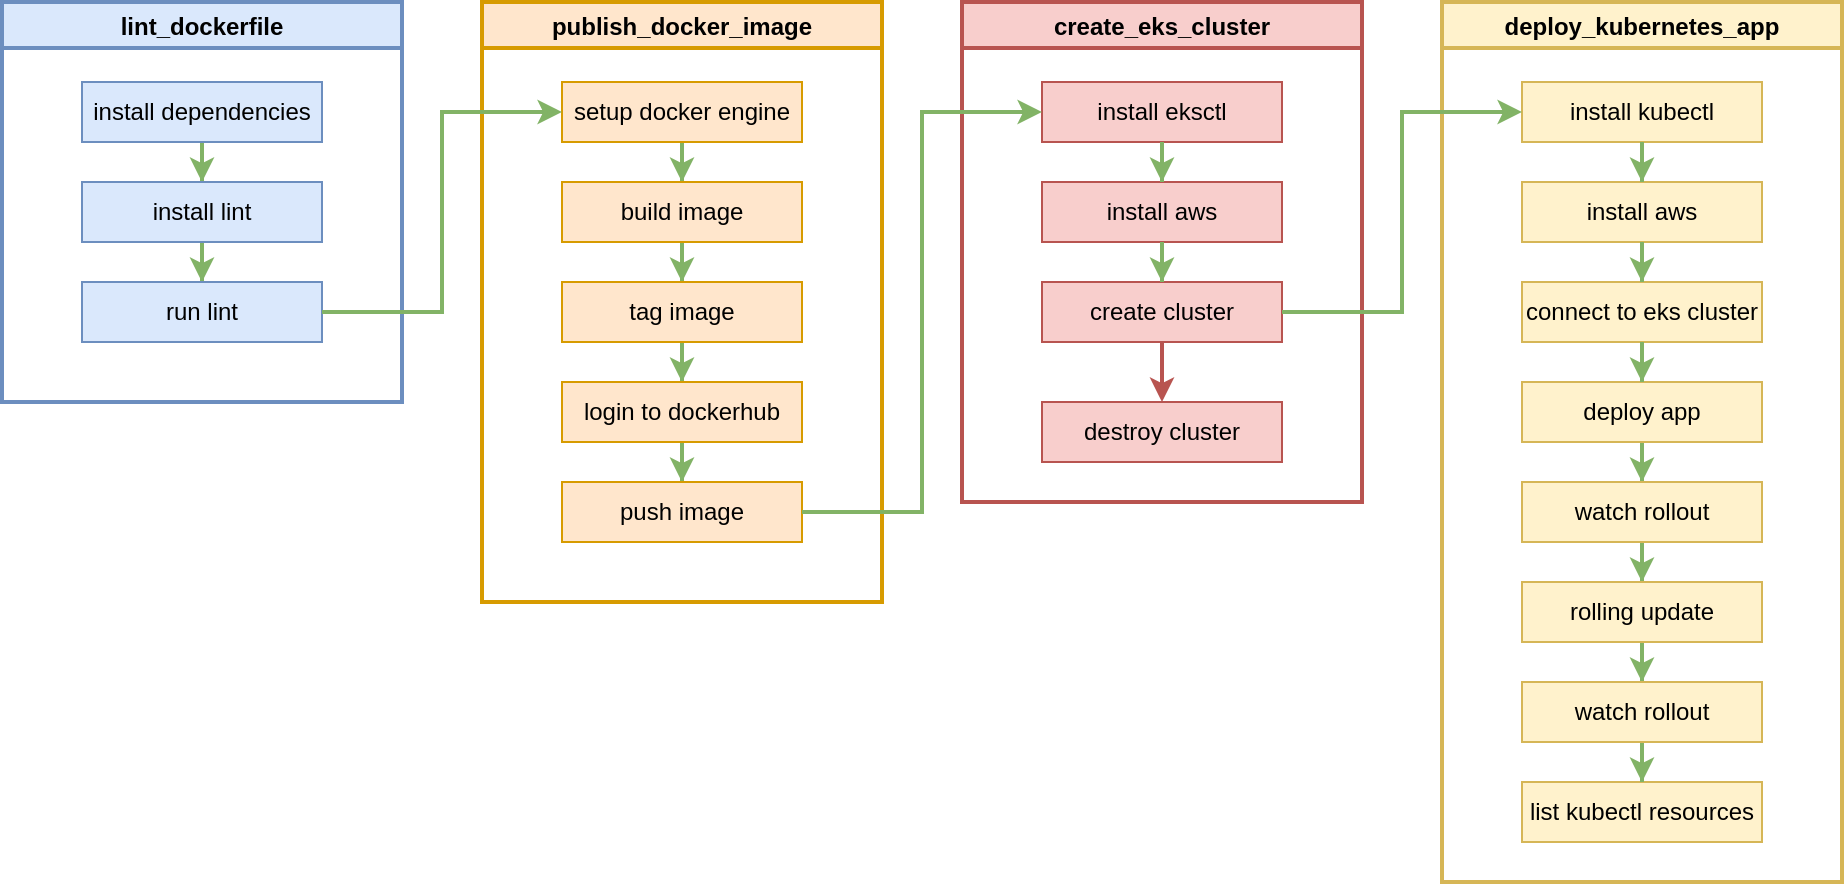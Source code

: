 <mxfile version="15.8.7" type="device"><diagram id="mUqGFqe3JNwjPYt6f7Qh" name="Page-1"><mxGraphModel dx="768" dy="1211" grid="1" gridSize="10" guides="1" tooltips="1" connect="1" arrows="1" fold="1" page="1" pageScale="1" pageWidth="1169" pageHeight="827" math="0" shadow="0"><root><mxCell id="0"/><mxCell id="1" parent="0"/><mxCell id="gX47vyNz8MuMyO5w2Lrd-7" value="lint_dockerfile" style="swimlane;fillColor=#dae8fc;strokeColor=#6c8ebf;labelBackgroundColor=none;rounded=0;shadow=0;sketch=0;glass=0;strokeWidth=2;" vertex="1" parent="1"><mxGeometry x="80" y="40" width="200" height="200" as="geometry"/></mxCell><mxCell id="gX47vyNz8MuMyO5w2Lrd-14" style="edgeStyle=orthogonalEdgeStyle;rounded=0;orthogonalLoop=1;jettySize=auto;html=1;startSize=5;endSize=6;strokeWidth=2;fillColor=#d5e8d4;strokeColor=#82b366;" edge="1" parent="gX47vyNz8MuMyO5w2Lrd-7" source="gX47vyNz8MuMyO5w2Lrd-11" target="gX47vyNz8MuMyO5w2Lrd-13"><mxGeometry relative="1" as="geometry"/></mxCell><mxCell id="gX47vyNz8MuMyO5w2Lrd-11" value="install dependencies" style="rounded=0;whiteSpace=wrap;html=1;fillColor=#dae8fc;strokeColor=#6c8ebf;" vertex="1" parent="gX47vyNz8MuMyO5w2Lrd-7"><mxGeometry x="40" y="40" width="120" height="30" as="geometry"/></mxCell><mxCell id="gX47vyNz8MuMyO5w2Lrd-15" style="edgeStyle=orthogonalEdgeStyle;rounded=0;orthogonalLoop=1;jettySize=auto;html=1;startSize=5;endSize=6;strokeWidth=2;fillColor=#d5e8d4;strokeColor=#82b366;" edge="1" parent="gX47vyNz8MuMyO5w2Lrd-7" source="gX47vyNz8MuMyO5w2Lrd-13" target="gX47vyNz8MuMyO5w2Lrd-12"><mxGeometry relative="1" as="geometry"/></mxCell><mxCell id="gX47vyNz8MuMyO5w2Lrd-13" value="install lint" style="rounded=0;whiteSpace=wrap;html=1;fillColor=#dae8fc;strokeColor=#6c8ebf;" vertex="1" parent="gX47vyNz8MuMyO5w2Lrd-7"><mxGeometry x="40" y="90" width="120" height="30" as="geometry"/></mxCell><mxCell id="gX47vyNz8MuMyO5w2Lrd-12" value="run lint" style="rounded=0;whiteSpace=wrap;html=1;fillColor=#dae8fc;strokeColor=#6c8ebf;" vertex="1" parent="gX47vyNz8MuMyO5w2Lrd-7"><mxGeometry x="40" y="140" width="120" height="30" as="geometry"/></mxCell><mxCell id="gX47vyNz8MuMyO5w2Lrd-8" value="publish_docker_image" style="swimlane;fillColor=#ffe6cc;strokeColor=#d79b00;strokeWidth=2;" vertex="1" parent="1"><mxGeometry x="320" y="40" width="200" height="300" as="geometry"/></mxCell><mxCell id="gX47vyNz8MuMyO5w2Lrd-22" style="edgeStyle=orthogonalEdgeStyle;rounded=0;orthogonalLoop=1;jettySize=auto;html=1;startSize=5;endSize=6;strokeWidth=2;fillColor=#d5e8d4;strokeColor=#82b366;" edge="1" parent="gX47vyNz8MuMyO5w2Lrd-8" source="gX47vyNz8MuMyO5w2Lrd-17" target="gX47vyNz8MuMyO5w2Lrd-18"><mxGeometry relative="1" as="geometry"/></mxCell><mxCell id="gX47vyNz8MuMyO5w2Lrd-17" value="setup docker engine" style="rounded=0;whiteSpace=wrap;html=1;fillColor=#ffe6cc;strokeColor=#d79b00;" vertex="1" parent="gX47vyNz8MuMyO5w2Lrd-8"><mxGeometry x="40" y="40" width="120" height="30" as="geometry"/></mxCell><mxCell id="gX47vyNz8MuMyO5w2Lrd-23" style="edgeStyle=orthogonalEdgeStyle;rounded=0;orthogonalLoop=1;jettySize=auto;html=1;startSize=5;endSize=6;strokeWidth=2;fillColor=#d5e8d4;strokeColor=#82b366;" edge="1" parent="gX47vyNz8MuMyO5w2Lrd-8" source="gX47vyNz8MuMyO5w2Lrd-18" target="gX47vyNz8MuMyO5w2Lrd-19"><mxGeometry relative="1" as="geometry"/></mxCell><mxCell id="gX47vyNz8MuMyO5w2Lrd-18" value="build image" style="rounded=0;whiteSpace=wrap;html=1;fillColor=#ffe6cc;strokeColor=#d79b00;" vertex="1" parent="gX47vyNz8MuMyO5w2Lrd-8"><mxGeometry x="40" y="90" width="120" height="30" as="geometry"/></mxCell><mxCell id="gX47vyNz8MuMyO5w2Lrd-24" style="edgeStyle=orthogonalEdgeStyle;rounded=0;orthogonalLoop=1;jettySize=auto;html=1;startSize=5;endSize=6;strokeWidth=2;fillColor=#d5e8d4;strokeColor=#82b366;" edge="1" parent="gX47vyNz8MuMyO5w2Lrd-8" source="gX47vyNz8MuMyO5w2Lrd-19" target="gX47vyNz8MuMyO5w2Lrd-20"><mxGeometry relative="1" as="geometry"/></mxCell><mxCell id="gX47vyNz8MuMyO5w2Lrd-19" value="tag image" style="rounded=0;whiteSpace=wrap;html=1;fillColor=#ffe6cc;strokeColor=#d79b00;" vertex="1" parent="gX47vyNz8MuMyO5w2Lrd-8"><mxGeometry x="40" y="140" width="120" height="30" as="geometry"/></mxCell><mxCell id="gX47vyNz8MuMyO5w2Lrd-25" style="edgeStyle=orthogonalEdgeStyle;rounded=0;orthogonalLoop=1;jettySize=auto;html=1;startSize=5;endSize=6;strokeWidth=2;fillColor=#d5e8d4;strokeColor=#82b366;" edge="1" parent="gX47vyNz8MuMyO5w2Lrd-8" source="gX47vyNz8MuMyO5w2Lrd-20" target="gX47vyNz8MuMyO5w2Lrd-21"><mxGeometry relative="1" as="geometry"/></mxCell><mxCell id="gX47vyNz8MuMyO5w2Lrd-20" value="login to dockerhub" style="rounded=0;whiteSpace=wrap;html=1;fillColor=#ffe6cc;strokeColor=#d79b00;" vertex="1" parent="gX47vyNz8MuMyO5w2Lrd-8"><mxGeometry x="40" y="190" width="120" height="30" as="geometry"/></mxCell><mxCell id="gX47vyNz8MuMyO5w2Lrd-21" value="push image" style="rounded=0;whiteSpace=wrap;html=1;fillColor=#ffe6cc;strokeColor=#d79b00;" vertex="1" parent="gX47vyNz8MuMyO5w2Lrd-8"><mxGeometry x="40" y="240" width="120" height="30" as="geometry"/></mxCell><mxCell id="gX47vyNz8MuMyO5w2Lrd-9" value="create_eks_cluster" style="swimlane;fillColor=#f8cecc;strokeColor=#b85450;strokeWidth=2;" vertex="1" parent="1"><mxGeometry x="560" y="40" width="200" height="250" as="geometry"/></mxCell><mxCell id="gX47vyNz8MuMyO5w2Lrd-28" value="install eksctl" style="rounded=0;whiteSpace=wrap;html=1;fillColor=#f8cecc;strokeColor=#b85450;" vertex="1" parent="gX47vyNz8MuMyO5w2Lrd-9"><mxGeometry x="40" y="40" width="120" height="30" as="geometry"/></mxCell><mxCell id="gX47vyNz8MuMyO5w2Lrd-30" value="install aws" style="rounded=0;whiteSpace=wrap;html=1;fillColor=#f8cecc;strokeColor=#b85450;" vertex="1" parent="gX47vyNz8MuMyO5w2Lrd-9"><mxGeometry x="40" y="90" width="120" height="30" as="geometry"/></mxCell><mxCell id="gX47vyNz8MuMyO5w2Lrd-27" style="edgeStyle=orthogonalEdgeStyle;rounded=0;orthogonalLoop=1;jettySize=auto;html=1;startSize=5;endSize=6;strokeWidth=2;fillColor=#d5e8d4;strokeColor=#82b366;" edge="1" parent="gX47vyNz8MuMyO5w2Lrd-9" source="gX47vyNz8MuMyO5w2Lrd-28" target="gX47vyNz8MuMyO5w2Lrd-30"><mxGeometry relative="1" as="geometry"/></mxCell><mxCell id="gX47vyNz8MuMyO5w2Lrd-34" style="edgeStyle=orthogonalEdgeStyle;rounded=0;orthogonalLoop=1;jettySize=auto;html=1;startSize=5;endSize=6;strokeWidth=2;fillColor=#f8cecc;strokeColor=#b85450;" edge="1" parent="gX47vyNz8MuMyO5w2Lrd-9" source="gX47vyNz8MuMyO5w2Lrd-31" target="gX47vyNz8MuMyO5w2Lrd-33"><mxGeometry relative="1" as="geometry"/></mxCell><mxCell id="gX47vyNz8MuMyO5w2Lrd-31" value="create cluster" style="rounded=0;whiteSpace=wrap;html=1;fillColor=#f8cecc;strokeColor=#b85450;" vertex="1" parent="gX47vyNz8MuMyO5w2Lrd-9"><mxGeometry x="40" y="140" width="120" height="30" as="geometry"/></mxCell><mxCell id="gX47vyNz8MuMyO5w2Lrd-29" style="edgeStyle=orthogonalEdgeStyle;rounded=0;orthogonalLoop=1;jettySize=auto;html=1;startSize=5;endSize=6;strokeWidth=2;fillColor=#d5e8d4;strokeColor=#82b366;" edge="1" parent="gX47vyNz8MuMyO5w2Lrd-9" source="gX47vyNz8MuMyO5w2Lrd-30" target="gX47vyNz8MuMyO5w2Lrd-31"><mxGeometry relative="1" as="geometry"/></mxCell><mxCell id="gX47vyNz8MuMyO5w2Lrd-33" value="destroy cluster" style="rounded=0;whiteSpace=wrap;html=1;fillColor=#f8cecc;strokeColor=#b85450;" vertex="1" parent="gX47vyNz8MuMyO5w2Lrd-9"><mxGeometry x="40" y="200" width="120" height="30" as="geometry"/></mxCell><mxCell id="gX47vyNz8MuMyO5w2Lrd-10" value="deploy_kubernetes_app" style="swimlane;fillColor=#fff2cc;strokeColor=#d6b656;strokeWidth=2;" vertex="1" parent="1"><mxGeometry x="800" y="40" width="200" height="440" as="geometry"/></mxCell><mxCell id="gX47vyNz8MuMyO5w2Lrd-39" value="install kubectl" style="rounded=0;whiteSpace=wrap;html=1;fillColor=#fff2cc;strokeColor=#d6b656;" vertex="1" parent="gX47vyNz8MuMyO5w2Lrd-10"><mxGeometry x="40" y="40" width="120" height="30" as="geometry"/></mxCell><mxCell id="gX47vyNz8MuMyO5w2Lrd-41" value="install aws" style="rounded=0;whiteSpace=wrap;html=1;fillColor=#fff2cc;strokeColor=#d6b656;" vertex="1" parent="gX47vyNz8MuMyO5w2Lrd-10"><mxGeometry x="40" y="90" width="120" height="30" as="geometry"/></mxCell><mxCell id="gX47vyNz8MuMyO5w2Lrd-38" style="edgeStyle=orthogonalEdgeStyle;rounded=0;orthogonalLoop=1;jettySize=auto;html=1;startSize=5;endSize=6;strokeWidth=2;fillColor=#d5e8d4;strokeColor=#82b366;" edge="1" parent="gX47vyNz8MuMyO5w2Lrd-10" source="gX47vyNz8MuMyO5w2Lrd-39" target="gX47vyNz8MuMyO5w2Lrd-41"><mxGeometry relative="1" as="geometry"/></mxCell><mxCell id="gX47vyNz8MuMyO5w2Lrd-43" value="connect to eks cluster" style="rounded=0;whiteSpace=wrap;html=1;fillColor=#fff2cc;strokeColor=#d6b656;" vertex="1" parent="gX47vyNz8MuMyO5w2Lrd-10"><mxGeometry x="40" y="140" width="120" height="30" as="geometry"/></mxCell><mxCell id="gX47vyNz8MuMyO5w2Lrd-40" style="edgeStyle=orthogonalEdgeStyle;rounded=0;orthogonalLoop=1;jettySize=auto;html=1;startSize=5;endSize=6;strokeWidth=2;fillColor=#d5e8d4;strokeColor=#82b366;" edge="1" parent="gX47vyNz8MuMyO5w2Lrd-10" source="gX47vyNz8MuMyO5w2Lrd-41" target="gX47vyNz8MuMyO5w2Lrd-43"><mxGeometry relative="1" as="geometry"/></mxCell><mxCell id="gX47vyNz8MuMyO5w2Lrd-50" style="edgeStyle=orthogonalEdgeStyle;rounded=0;orthogonalLoop=1;jettySize=auto;html=1;exitX=0.5;exitY=1;exitDx=0;exitDy=0;startSize=5;endSize=6;strokeWidth=2;fillColor=#d5e8d4;strokeColor=#82b366;" edge="1" parent="gX47vyNz8MuMyO5w2Lrd-10" source="gX47vyNz8MuMyO5w2Lrd-45" target="gX47vyNz8MuMyO5w2Lrd-46"><mxGeometry relative="1" as="geometry"/></mxCell><mxCell id="gX47vyNz8MuMyO5w2Lrd-45" value="deploy app" style="rounded=0;whiteSpace=wrap;html=1;fillColor=#fff2cc;strokeColor=#d6b656;" vertex="1" parent="gX47vyNz8MuMyO5w2Lrd-10"><mxGeometry x="40" y="190" width="120" height="30" as="geometry"/></mxCell><mxCell id="gX47vyNz8MuMyO5w2Lrd-42" style="edgeStyle=orthogonalEdgeStyle;rounded=0;orthogonalLoop=1;jettySize=auto;html=1;startSize=5;endSize=6;strokeWidth=2;fillColor=#d5e8d4;strokeColor=#82b366;" edge="1" parent="gX47vyNz8MuMyO5w2Lrd-10" source="gX47vyNz8MuMyO5w2Lrd-43" target="gX47vyNz8MuMyO5w2Lrd-45"><mxGeometry relative="1" as="geometry"/></mxCell><mxCell id="gX47vyNz8MuMyO5w2Lrd-51" style="edgeStyle=orthogonalEdgeStyle;rounded=0;orthogonalLoop=1;jettySize=auto;html=1;exitX=0.5;exitY=1;exitDx=0;exitDy=0;startSize=5;endSize=6;strokeWidth=2;fillColor=#d5e8d4;strokeColor=#82b366;" edge="1" parent="gX47vyNz8MuMyO5w2Lrd-10" source="gX47vyNz8MuMyO5w2Lrd-46" target="gX47vyNz8MuMyO5w2Lrd-48"><mxGeometry relative="1" as="geometry"/></mxCell><mxCell id="gX47vyNz8MuMyO5w2Lrd-46" value="watch rollout" style="rounded=0;whiteSpace=wrap;html=1;fillColor=#fff2cc;strokeColor=#d6b656;" vertex="1" parent="gX47vyNz8MuMyO5w2Lrd-10"><mxGeometry x="40" y="240" width="120" height="30" as="geometry"/></mxCell><mxCell id="gX47vyNz8MuMyO5w2Lrd-54" style="edgeStyle=orthogonalEdgeStyle;rounded=0;orthogonalLoop=1;jettySize=auto;html=1;exitX=0.5;exitY=1;exitDx=0;exitDy=0;startSize=5;endSize=6;strokeWidth=2;fillColor=#d5e8d4;strokeColor=#82b366;" edge="1" parent="gX47vyNz8MuMyO5w2Lrd-10" source="gX47vyNz8MuMyO5w2Lrd-48" target="gX47vyNz8MuMyO5w2Lrd-53"><mxGeometry relative="1" as="geometry"/></mxCell><mxCell id="gX47vyNz8MuMyO5w2Lrd-48" value="rolling update" style="rounded=0;whiteSpace=wrap;html=1;fillColor=#fff2cc;strokeColor=#d6b656;" vertex="1" parent="gX47vyNz8MuMyO5w2Lrd-10"><mxGeometry x="40" y="290" width="120" height="30" as="geometry"/></mxCell><mxCell id="gX47vyNz8MuMyO5w2Lrd-52" value="list kubectl resources" style="rounded=0;whiteSpace=wrap;html=1;fillColor=#fff2cc;strokeColor=#d6b656;" vertex="1" parent="gX47vyNz8MuMyO5w2Lrd-10"><mxGeometry x="40" y="390" width="120" height="30" as="geometry"/></mxCell><mxCell id="gX47vyNz8MuMyO5w2Lrd-55" style="edgeStyle=orthogonalEdgeStyle;rounded=0;orthogonalLoop=1;jettySize=auto;html=1;exitX=0.5;exitY=1;exitDx=0;exitDy=0;startSize=5;endSize=6;strokeWidth=2;fillColor=#d5e8d4;strokeColor=#82b366;" edge="1" parent="gX47vyNz8MuMyO5w2Lrd-10" source="gX47vyNz8MuMyO5w2Lrd-53" target="gX47vyNz8MuMyO5w2Lrd-52"><mxGeometry relative="1" as="geometry"/></mxCell><mxCell id="gX47vyNz8MuMyO5w2Lrd-53" value="watch rollout" style="rounded=0;whiteSpace=wrap;html=1;fillColor=#fff2cc;strokeColor=#d6b656;" vertex="1" parent="gX47vyNz8MuMyO5w2Lrd-10"><mxGeometry x="40" y="340" width="120" height="30" as="geometry"/></mxCell><mxCell id="gX47vyNz8MuMyO5w2Lrd-26" style="edgeStyle=orthogonalEdgeStyle;rounded=0;orthogonalLoop=1;jettySize=auto;html=1;entryX=0;entryY=0.5;entryDx=0;entryDy=0;startSize=5;endSize=6;strokeWidth=2;fillColor=#d5e8d4;strokeColor=#82b366;" edge="1" parent="1" source="gX47vyNz8MuMyO5w2Lrd-12" target="gX47vyNz8MuMyO5w2Lrd-17"><mxGeometry relative="1" as="geometry"/></mxCell><mxCell id="gX47vyNz8MuMyO5w2Lrd-35" style="edgeStyle=orthogonalEdgeStyle;rounded=0;orthogonalLoop=1;jettySize=auto;html=1;entryX=0;entryY=0.5;entryDx=0;entryDy=0;startSize=5;endSize=6;strokeWidth=2;fillColor=#d5e8d4;strokeColor=#82b366;" edge="1" parent="1" source="gX47vyNz8MuMyO5w2Lrd-21" target="gX47vyNz8MuMyO5w2Lrd-28"><mxGeometry relative="1" as="geometry"/></mxCell><mxCell id="gX47vyNz8MuMyO5w2Lrd-49" style="edgeStyle=orthogonalEdgeStyle;rounded=0;orthogonalLoop=1;jettySize=auto;html=1;entryX=0;entryY=0.5;entryDx=0;entryDy=0;startSize=5;endSize=6;strokeWidth=2;fillColor=#d5e8d4;strokeColor=#82b366;" edge="1" parent="1" source="gX47vyNz8MuMyO5w2Lrd-31" target="gX47vyNz8MuMyO5w2Lrd-39"><mxGeometry relative="1" as="geometry"/></mxCell></root></mxGraphModel></diagram></mxfile>